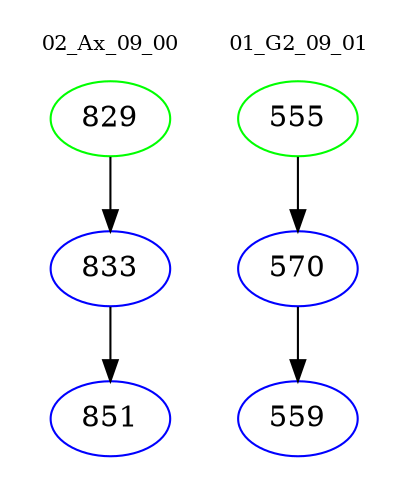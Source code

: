 digraph{
subgraph cluster_0 {
color = white
label = "02_Ax_09_00";
fontsize=10;
T0_829 [label="829", color="green"]
T0_829 -> T0_833 [color="black"]
T0_833 [label="833", color="blue"]
T0_833 -> T0_851 [color="black"]
T0_851 [label="851", color="blue"]
}
subgraph cluster_1 {
color = white
label = "01_G2_09_01";
fontsize=10;
T1_555 [label="555", color="green"]
T1_555 -> T1_570 [color="black"]
T1_570 [label="570", color="blue"]
T1_570 -> T1_559 [color="black"]
T1_559 [label="559", color="blue"]
}
}
